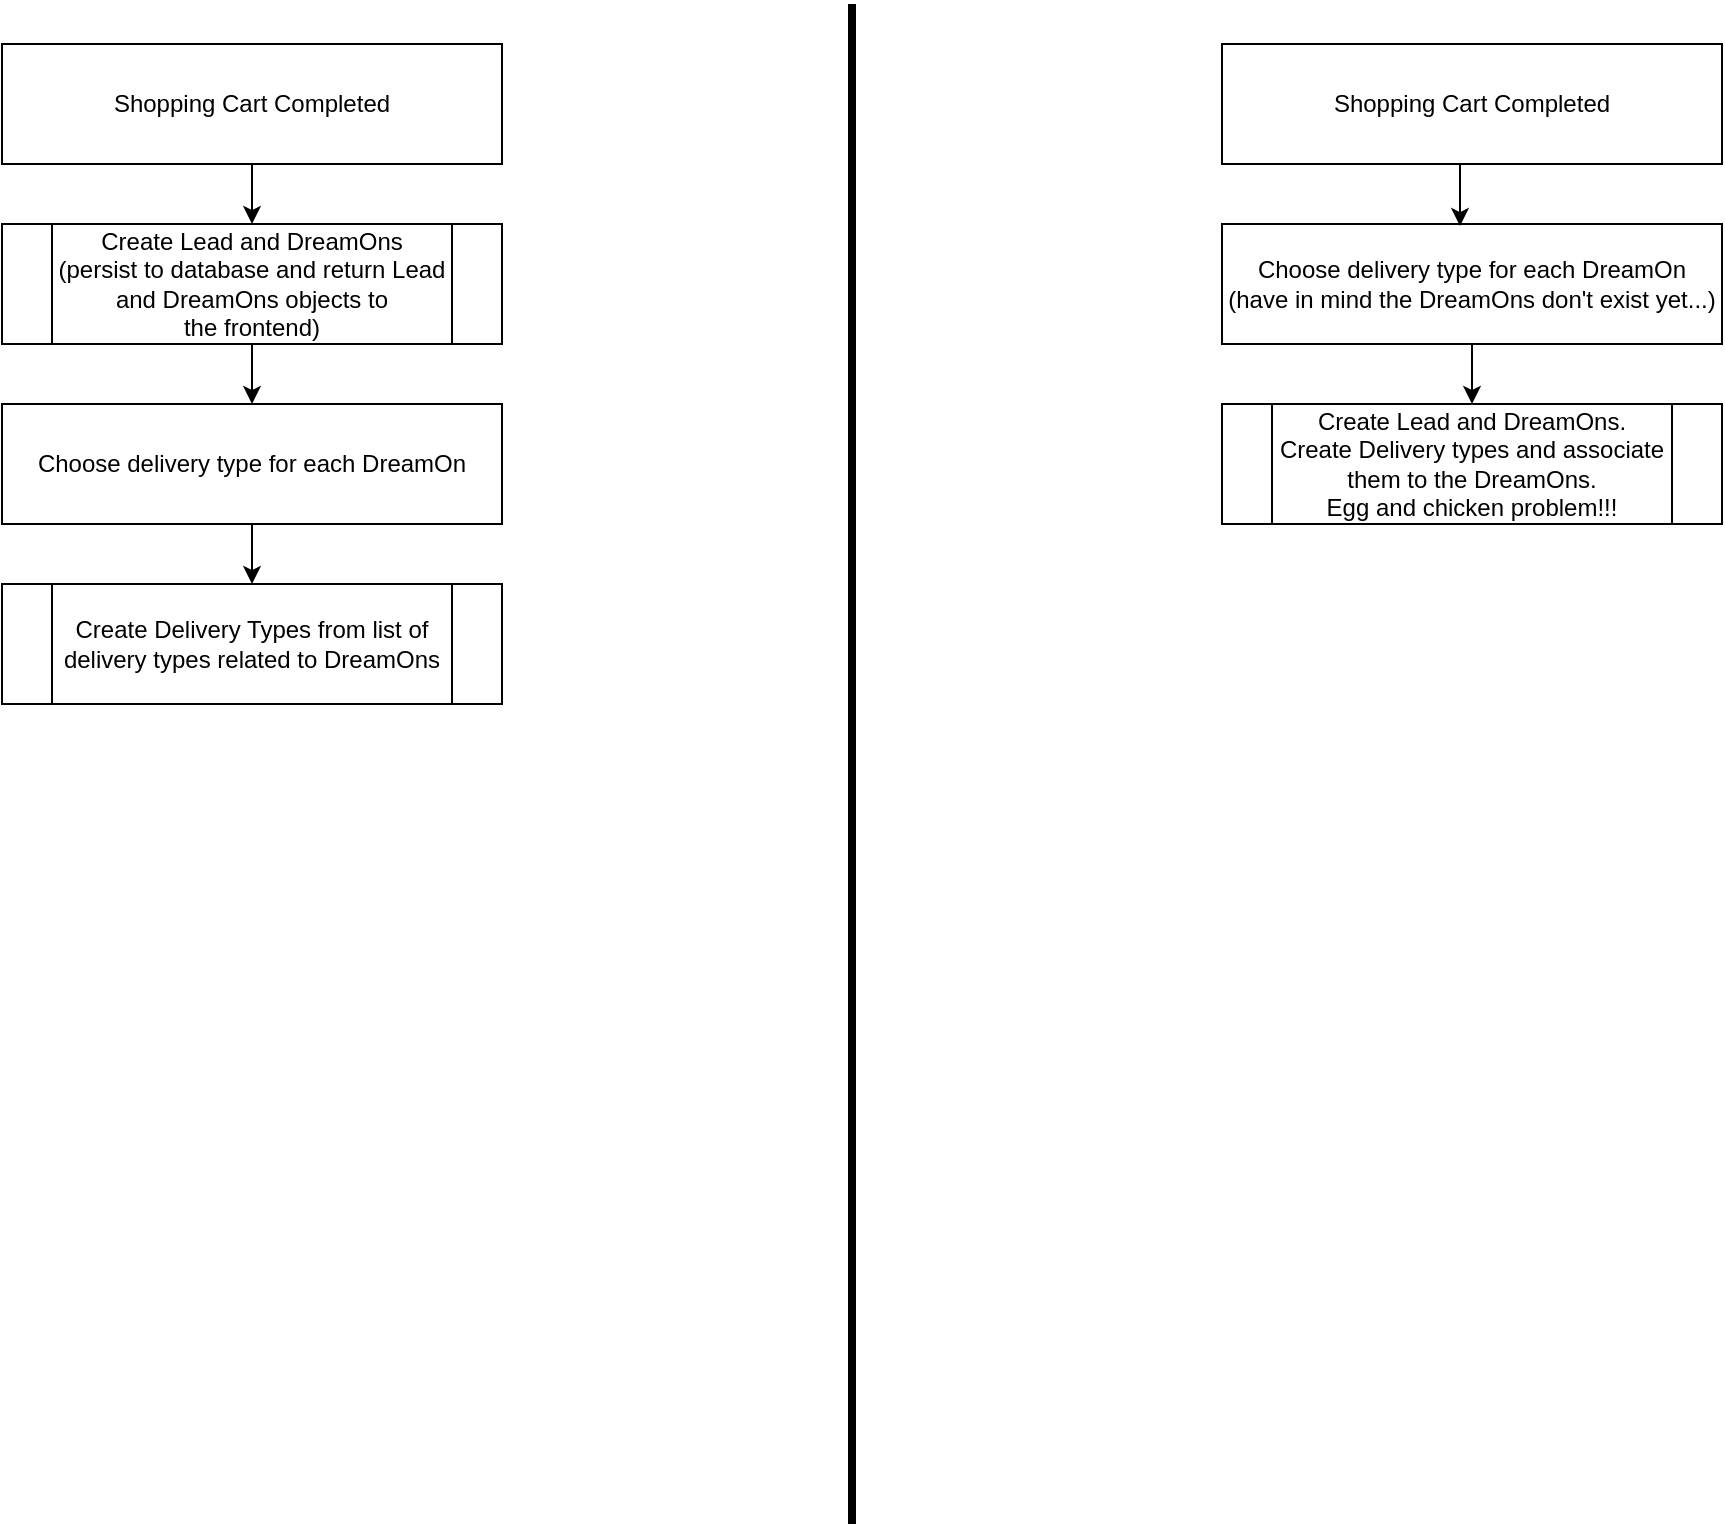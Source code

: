 <mxfile version="22.0.6" type="github">
  <diagram name="Page-1" id="8ce9d11a-91a2-4d17-14d8-a56ed91bf033">
    <mxGraphModel dx="1434" dy="760" grid="1" gridSize="10" guides="1" tooltips="1" connect="1" arrows="1" fold="1" page="1" pageScale="1" pageWidth="1100" pageHeight="850" background="none" math="0" shadow="0">
      <root>
        <mxCell id="0" />
        <mxCell id="1" parent="0" />
        <mxCell id="NlwQ3GgtvChbYkEZc4po-2" value="Shopping Cart Completed" style="rounded=0;whiteSpace=wrap;html=1;" parent="1" vertex="1">
          <mxGeometry x="40" y="30" width="250" height="60" as="geometry" />
        </mxCell>
        <mxCell id="NlwQ3GgtvChbYkEZc4po-3" value="Create Lead and DreamOns&lt;br&gt;(persist to database and return Lead and DreamOns objects to the&amp;nbsp;frontend)" style="shape=process;whiteSpace=wrap;html=1;backgroundOutline=1;align=center;" parent="1" vertex="1">
          <mxGeometry x="40" y="120" width="250" height="60" as="geometry" />
        </mxCell>
        <mxCell id="NlwQ3GgtvChbYkEZc4po-4" value="" style="endArrow=classic;html=1;rounded=0;entryX=0.5;entryY=0;entryDx=0;entryDy=0;" parent="1" source="NlwQ3GgtvChbYkEZc4po-2" target="NlwQ3GgtvChbYkEZc4po-3" edge="1">
          <mxGeometry width="50" height="50" relative="1" as="geometry">
            <mxPoint x="440" y="330" as="sourcePoint" />
            <mxPoint x="490" y="280" as="targetPoint" />
          </mxGeometry>
        </mxCell>
        <mxCell id="NlwQ3GgtvChbYkEZc4po-14" style="edgeStyle=orthogonalEdgeStyle;rounded=0;orthogonalLoop=1;jettySize=auto;html=1;exitX=0.5;exitY=1;exitDx=0;exitDy=0;entryX=0.5;entryY=0;entryDx=0;entryDy=0;" parent="1" source="NlwQ3GgtvChbYkEZc4po-5" target="NlwQ3GgtvChbYkEZc4po-12" edge="1">
          <mxGeometry relative="1" as="geometry" />
        </mxCell>
        <mxCell id="NlwQ3GgtvChbYkEZc4po-5" value="Choose delivery type for each DreamOn" style="rounded=0;whiteSpace=wrap;html=1;" parent="1" vertex="1">
          <mxGeometry x="40" y="210" width="250" height="60" as="geometry" />
        </mxCell>
        <mxCell id="NlwQ3GgtvChbYkEZc4po-6" value="" style="endArrow=classic;html=1;rounded=0;exitX=0.5;exitY=1;exitDx=0;exitDy=0;entryX=0.5;entryY=0;entryDx=0;entryDy=0;" parent="1" source="NlwQ3GgtvChbYkEZc4po-3" target="NlwQ3GgtvChbYkEZc4po-5" edge="1">
          <mxGeometry width="50" height="50" relative="1" as="geometry">
            <mxPoint x="440" y="330" as="sourcePoint" />
            <mxPoint x="490" y="280" as="targetPoint" />
          </mxGeometry>
        </mxCell>
        <mxCell id="NlwQ3GgtvChbYkEZc4po-12" value="Create Delivery Types from list of delivery types related to DreamOns" style="shape=process;whiteSpace=wrap;html=1;backgroundOutline=1;" parent="1" vertex="1">
          <mxGeometry x="40" y="300" width="250" height="60" as="geometry" />
        </mxCell>
        <mxCell id="NlwQ3GgtvChbYkEZc4po-15" value="Shopping Cart Completed" style="rounded=0;whiteSpace=wrap;html=1;" parent="1" vertex="1">
          <mxGeometry x="650" y="30" width="250" height="60" as="geometry" />
        </mxCell>
        <mxCell id="NlwQ3GgtvChbYkEZc4po-16" value="" style="line;strokeWidth=4;direction=south;html=1;perimeter=backbonePerimeter;points=[];outlineConnect=0;" parent="1" vertex="1">
          <mxGeometry x="460" y="10" width="10" height="760" as="geometry" />
        </mxCell>
        <mxCell id="NlwQ3GgtvChbYkEZc4po-21" style="edgeStyle=orthogonalEdgeStyle;rounded=0;orthogonalLoop=1;jettySize=auto;html=1;exitX=0.5;exitY=1;exitDx=0;exitDy=0;entryX=0.5;entryY=0;entryDx=0;entryDy=0;" parent="1" source="NlwQ3GgtvChbYkEZc4po-17" target="NlwQ3GgtvChbYkEZc4po-18" edge="1">
          <mxGeometry relative="1" as="geometry" />
        </mxCell>
        <mxCell id="NlwQ3GgtvChbYkEZc4po-17" value="Choose delivery type for each DreamOn&lt;br&gt;(have in mind the DreamOns don&#39;t exist yet...)&lt;br&gt;" style="rounded=0;whiteSpace=wrap;html=1;" parent="1" vertex="1">
          <mxGeometry x="650" y="120" width="250" height="60" as="geometry" />
        </mxCell>
        <mxCell id="NlwQ3GgtvChbYkEZc4po-18" value="Create Lead and DreamOns.&lt;br&gt;Create Delivery types and associate them to the DreamOns.&lt;br&gt;Egg and chicken problem!!!" style="shape=process;whiteSpace=wrap;html=1;backgroundOutline=1;align=center;" parent="1" vertex="1">
          <mxGeometry x="650" y="210" width="250" height="60" as="geometry" />
        </mxCell>
        <mxCell id="NlwQ3GgtvChbYkEZc4po-20" style="edgeStyle=orthogonalEdgeStyle;rounded=0;orthogonalLoop=1;jettySize=auto;html=1;exitX=0.5;exitY=1;exitDx=0;exitDy=0;entryX=0.476;entryY=0.017;entryDx=0;entryDy=0;entryPerimeter=0;" parent="1" source="NlwQ3GgtvChbYkEZc4po-15" target="NlwQ3GgtvChbYkEZc4po-17" edge="1">
          <mxGeometry relative="1" as="geometry" />
        </mxCell>
      </root>
    </mxGraphModel>
  </diagram>
</mxfile>
